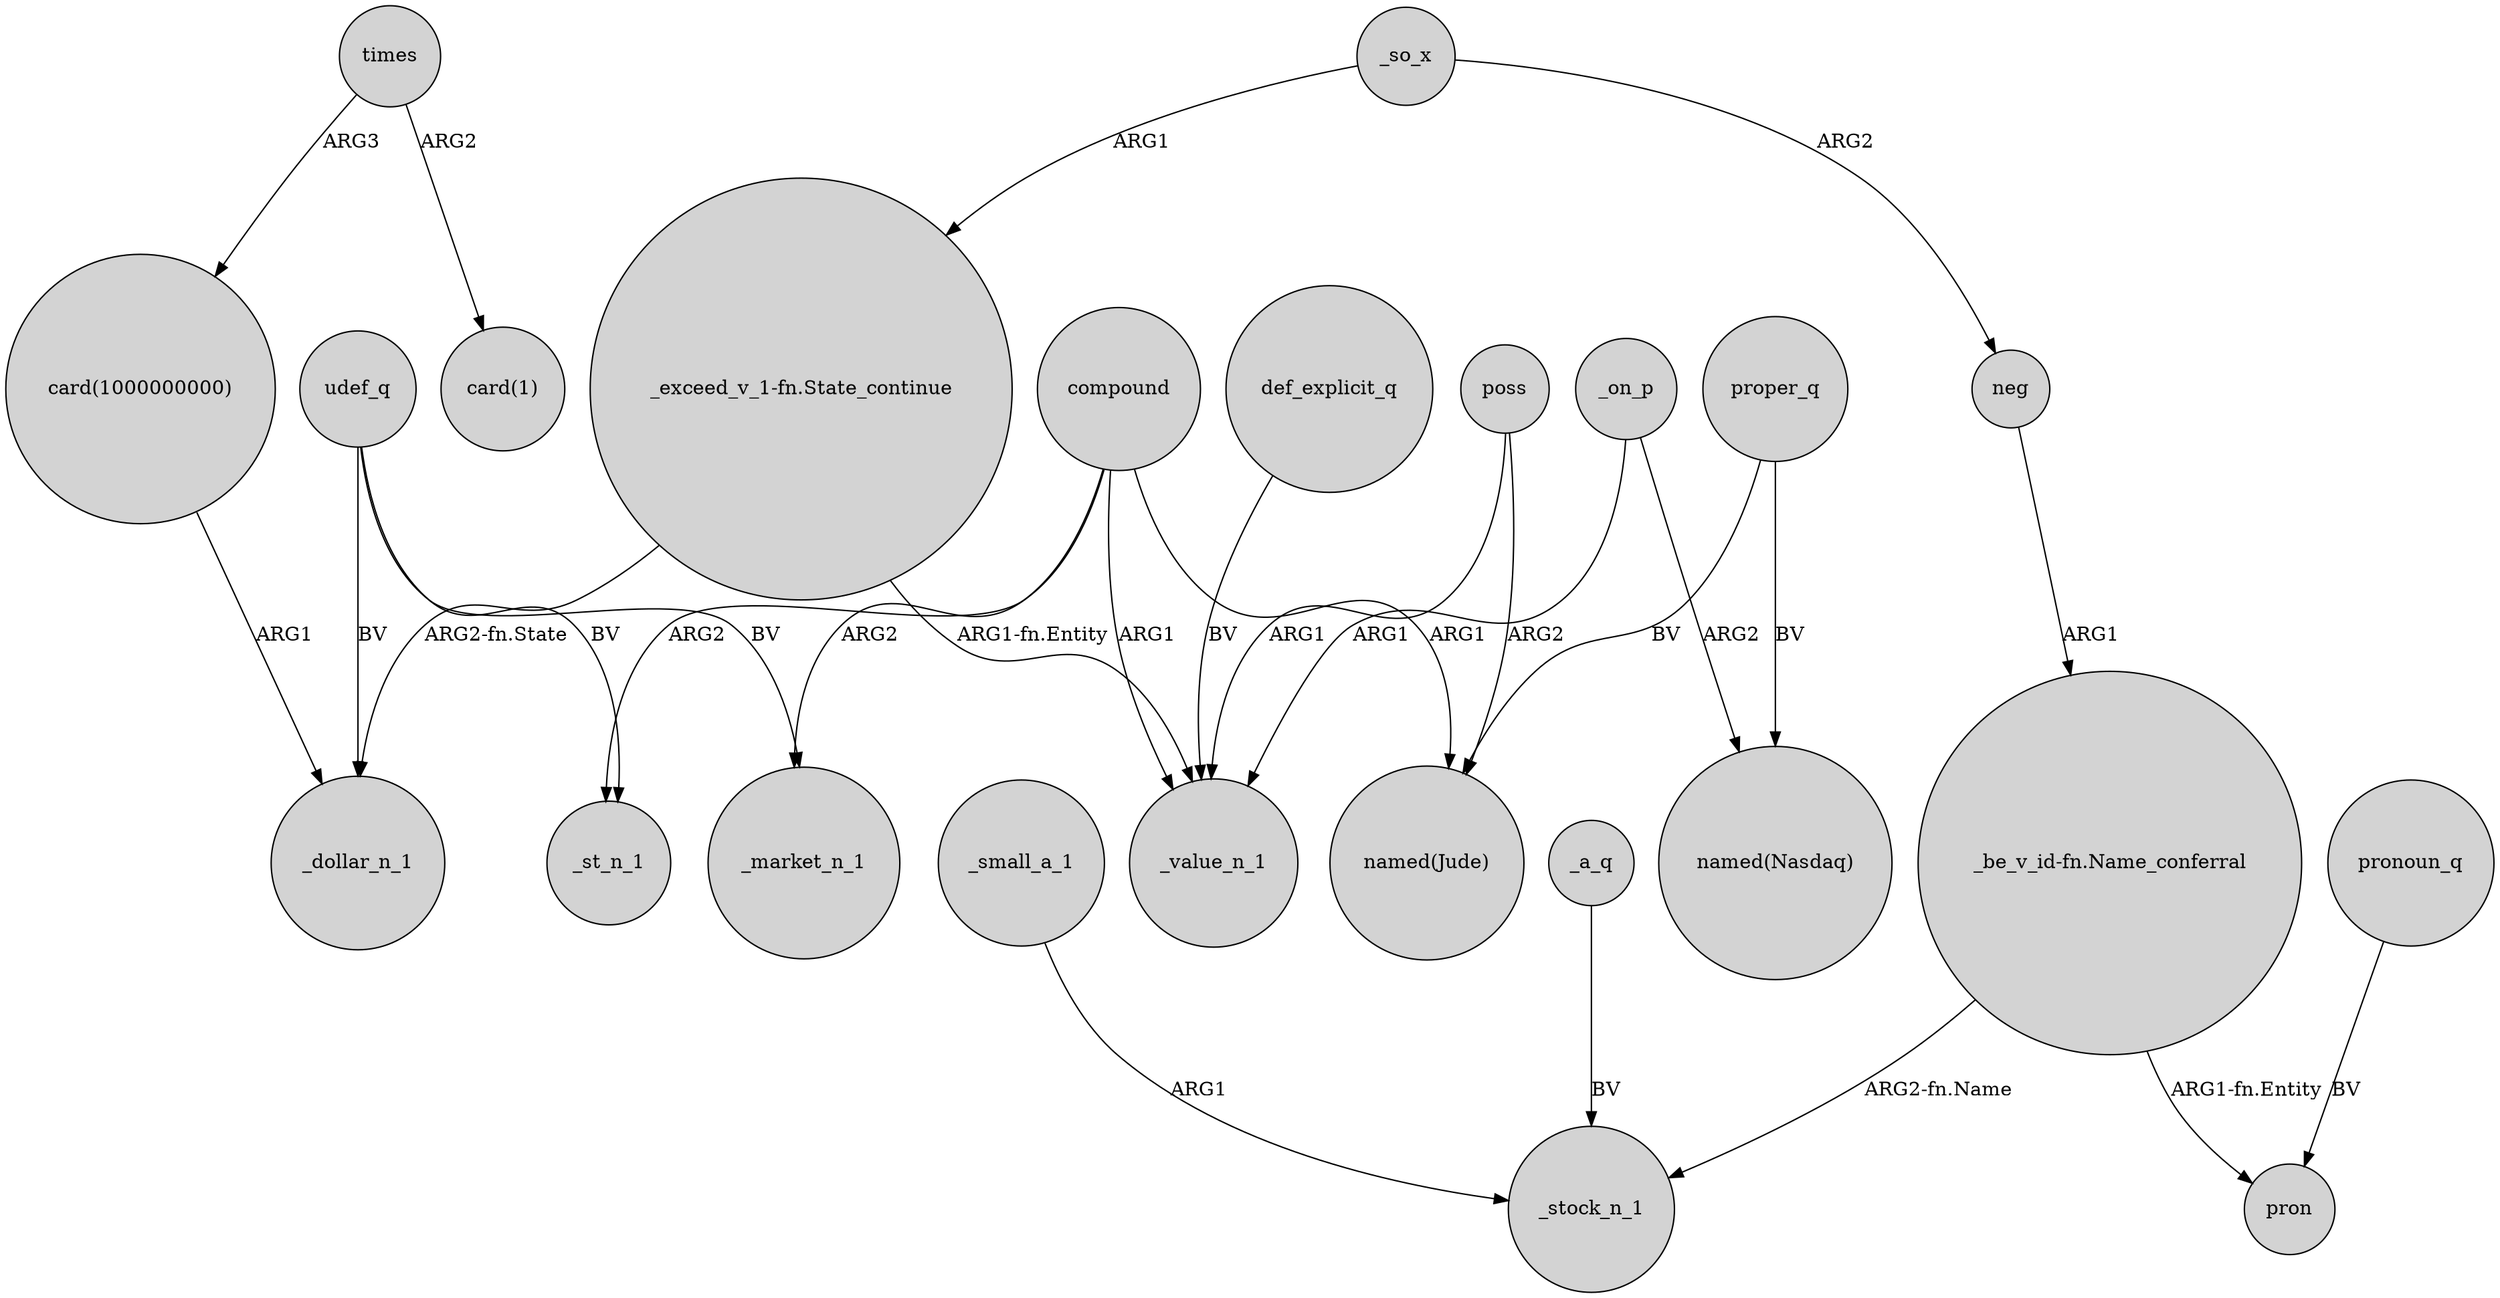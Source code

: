 digraph {
	node [shape=circle style=filled]
	udef_q -> _st_n_1 [label=BV]
	"card(1000000000)" -> _dollar_n_1 [label=ARG1]
	"_exceed_v_1-fn.State_continue" -> _dollar_n_1 [label="ARG2-fn.State"]
	udef_q -> _market_n_1 [label=BV]
	_on_p -> _value_n_1 [label=ARG1]
	proper_q -> "named(Nasdaq)" [label=BV]
	compound -> _market_n_1 [label=ARG2]
	"_be_v_id-fn.Name_conferral" -> _stock_n_1 [label="ARG2-fn.Name"]
	times -> "card(1)" [label=ARG2]
	poss -> _value_n_1 [label=ARG1]
	compound -> "named(Jude)" [label=ARG1]
	"_exceed_v_1-fn.State_continue" -> _value_n_1 [label="ARG1-fn.Entity"]
	times -> "card(1000000000)" [label=ARG3]
	proper_q -> "named(Jude)" [label=BV]
	_so_x -> "_exceed_v_1-fn.State_continue" [label=ARG1]
	neg -> "_be_v_id-fn.Name_conferral" [label=ARG1]
	pronoun_q -> pron [label=BV]
	poss -> "named(Jude)" [label=ARG2]
	udef_q -> _dollar_n_1 [label=BV]
	_on_p -> "named(Nasdaq)" [label=ARG2]
	compound -> _st_n_1 [label=ARG2]
	_so_x -> neg [label=ARG2]
	_small_a_1 -> _stock_n_1 [label=ARG1]
	"_be_v_id-fn.Name_conferral" -> pron [label="ARG1-fn.Entity"]
	def_explicit_q -> _value_n_1 [label=BV]
	compound -> _value_n_1 [label=ARG1]
	_a_q -> _stock_n_1 [label=BV]
}
